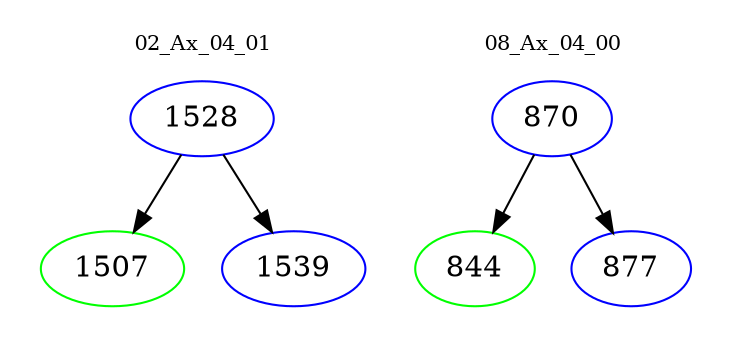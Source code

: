 digraph{
subgraph cluster_0 {
color = white
label = "02_Ax_04_01";
fontsize=10;
T0_1528 [label="1528", color="blue"]
T0_1528 -> T0_1507 [color="black"]
T0_1507 [label="1507", color="green"]
T0_1528 -> T0_1539 [color="black"]
T0_1539 [label="1539", color="blue"]
}
subgraph cluster_1 {
color = white
label = "08_Ax_04_00";
fontsize=10;
T1_870 [label="870", color="blue"]
T1_870 -> T1_844 [color="black"]
T1_844 [label="844", color="green"]
T1_870 -> T1_877 [color="black"]
T1_877 [label="877", color="blue"]
}
}
